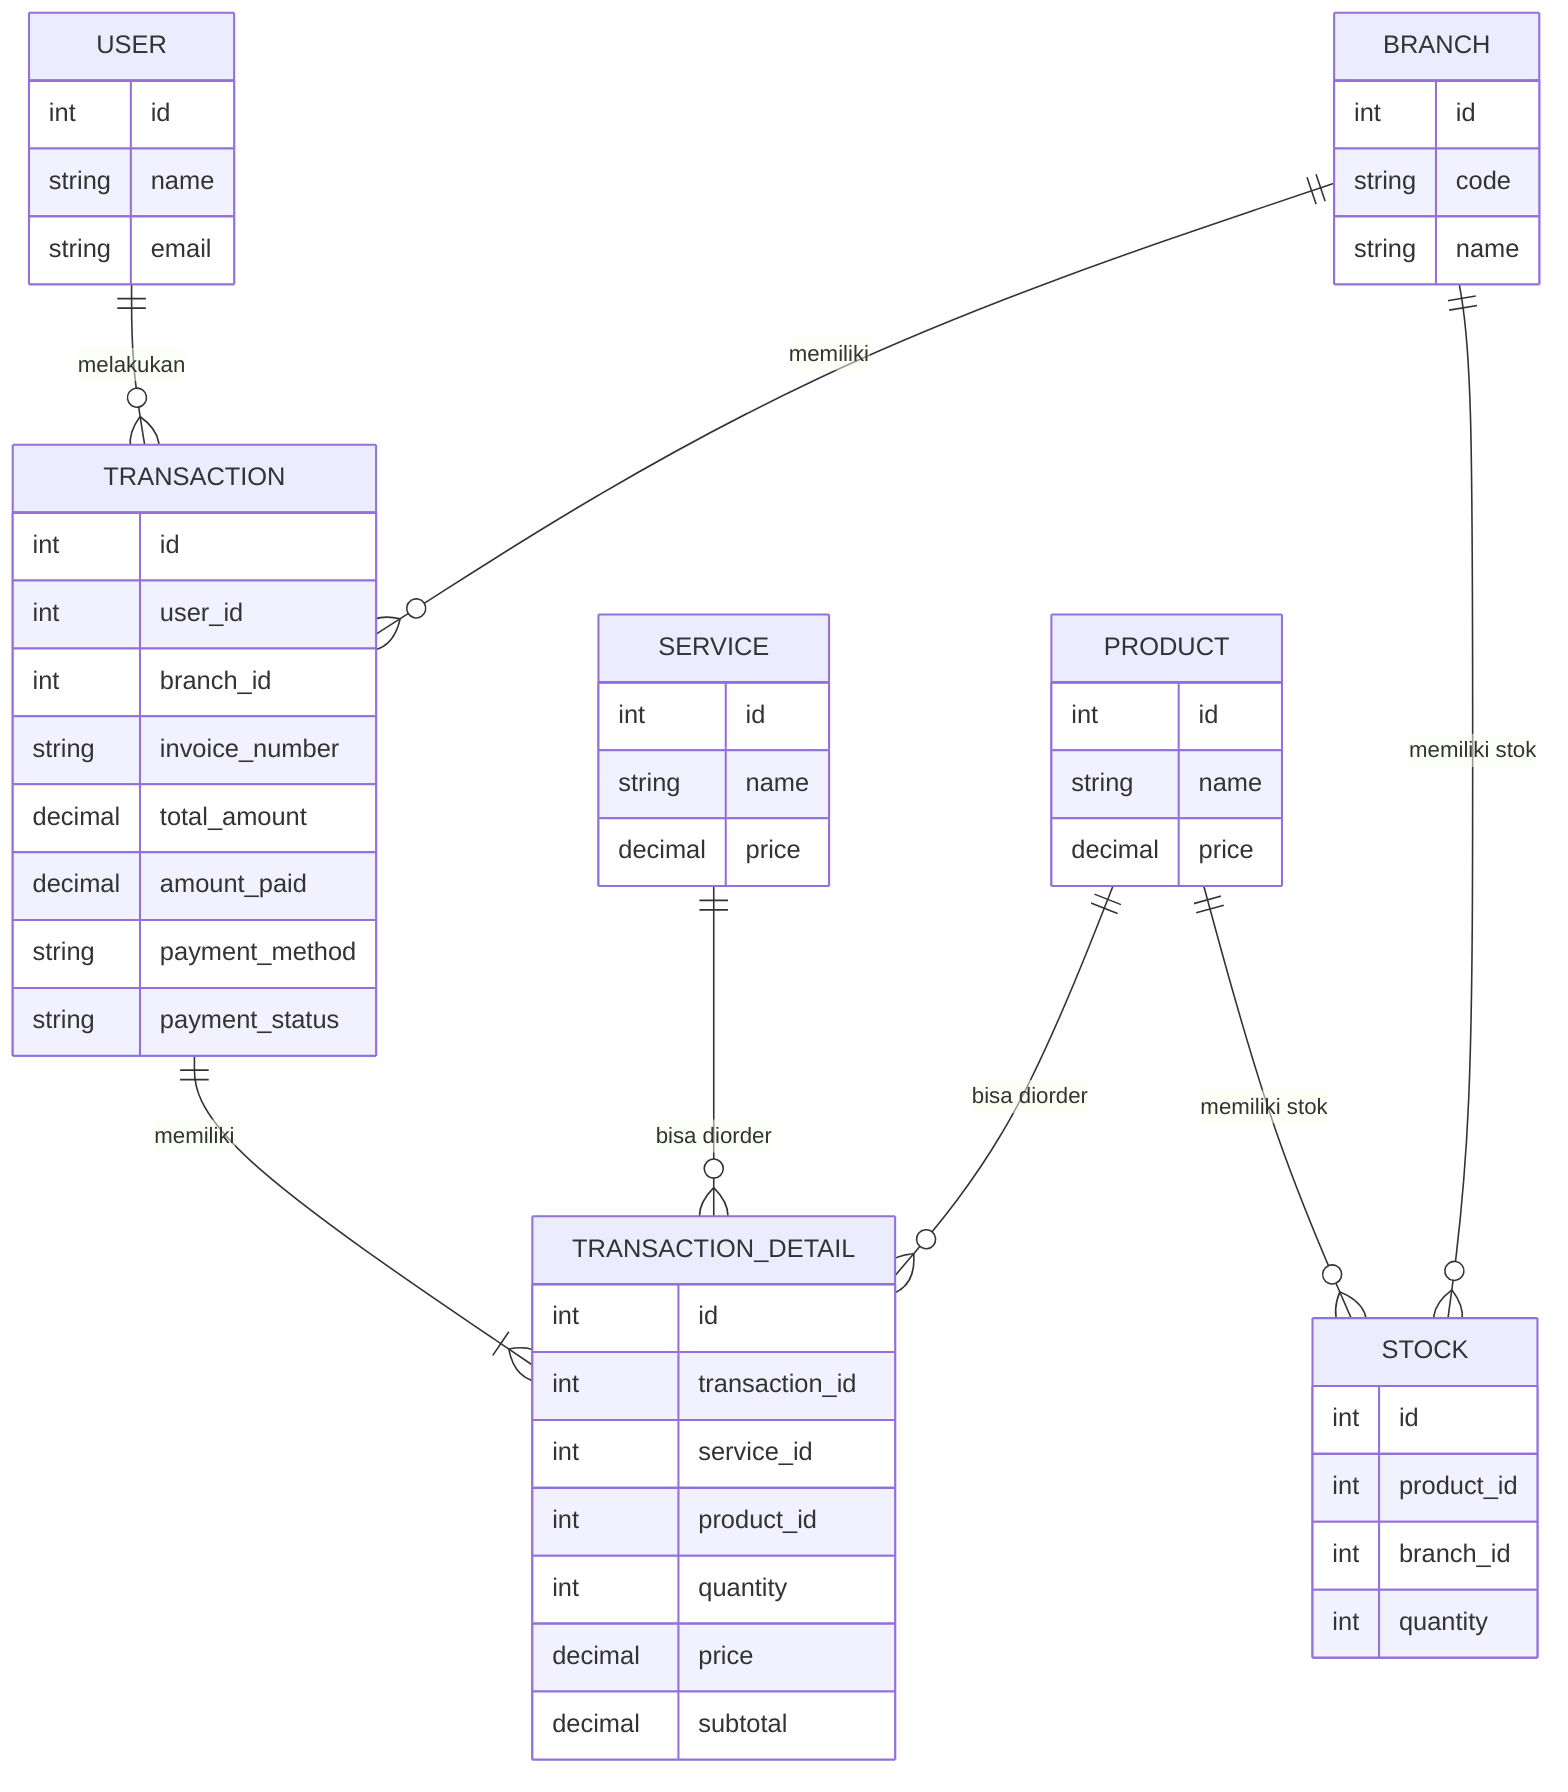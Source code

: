 erDiagram
  USER ||--o{ TRANSACTION : "melakukan"
  BRANCH ||--o{ TRANSACTION : "memiliki"
  TRANSACTION ||--|{ TRANSACTION_DETAIL : "memiliki"
  SERVICE ||--o{ TRANSACTION_DETAIL : "bisa diorder"
  PRODUCT ||--o{ TRANSACTION_DETAIL : "bisa diorder"
  BRANCH ||--o{ STOCK : "memiliki stok"
  PRODUCT ||--o{ STOCK : "memiliki stok"

  USER {
    int id
    string name
    string email
  }
  BRANCH {
    int id
    string code
    string name
  }
  TRANSACTION {
    int id
    int user_id
    int branch_id
    string invoice_number
    decimal total_amount
    decimal amount_paid
    string payment_method
    string payment_status
  }
  TRANSACTION_DETAIL {
    int id
    int transaction_id
    int service_id
    int product_id
    int quantity
    decimal price
    decimal subtotal
  }
  SERVICE {
    int id
    string name
    decimal price
  }
  PRODUCT {
    int id
    string name
    decimal price
  }
  STOCK {
    int id
    int product_id
    int branch_id
    int quantity
  }